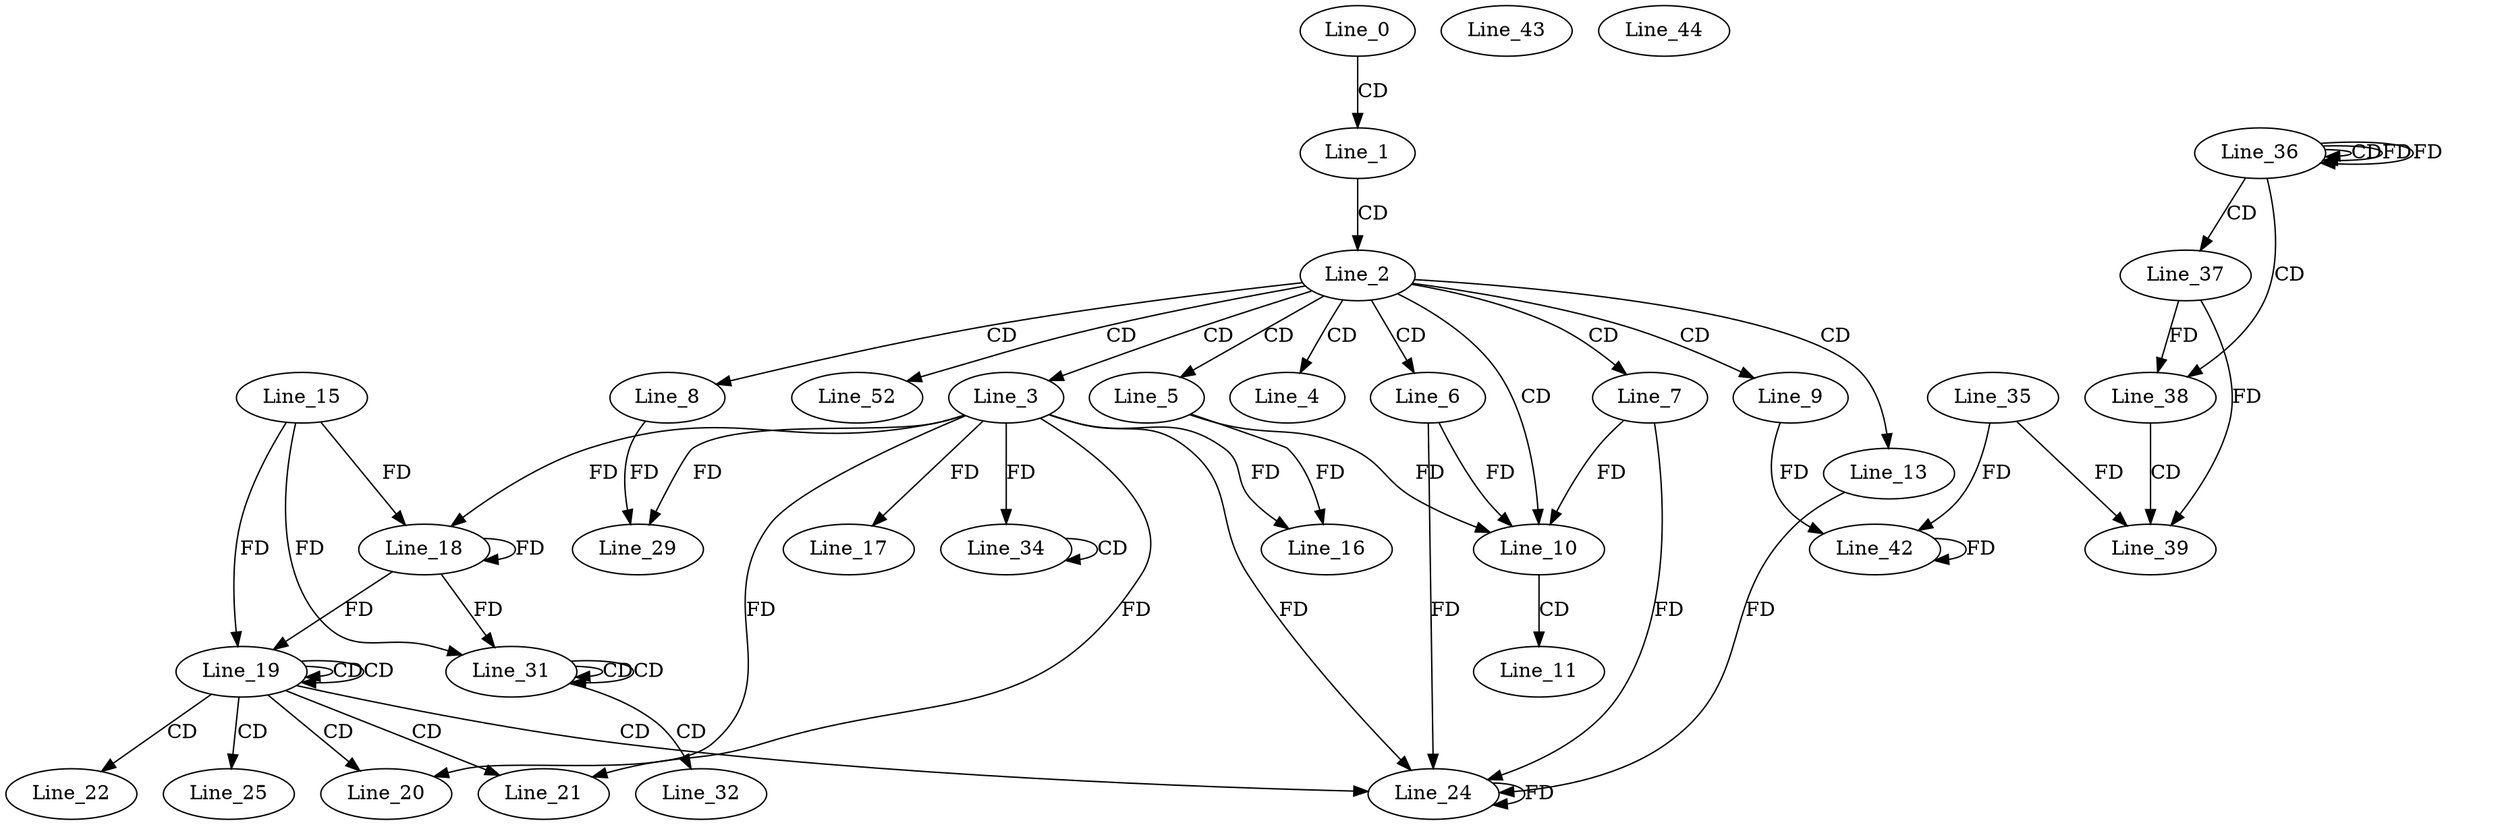 digraph G {
  Line_0;
  Line_1;
  Line_2;
  Line_3;
  Line_4;
  Line_4;
  Line_5;
  Line_6;
  Line_7;
  Line_8;
  Line_9;
  Line_10;
  Line_10;
  Line_10;
  Line_10;
  Line_11;
  Line_13;
  Line_16;
  Line_17;
  Line_15;
  Line_18;
  Line_18;
  Line_19;
  Line_19;
  Line_19;
  Line_20;
  Line_21;
  Line_22;
  Line_24;
  Line_24;
  Line_25;
  Line_29;
  Line_31;
  Line_31;
  Line_31;
  Line_32;
  Line_34;
  Line_34;
  Line_36;
  Line_36;
  Line_36;
  Line_37;
  Line_38;
  Line_38;
  Line_39;
  Line_35;
  Line_39;
  Line_42;
  Line_42;
  Line_43;
  Line_44;
  Line_52;
  Line_0 -> Line_1 [ label="CD" ];
  Line_1 -> Line_2 [ label="CD" ];
  Line_2 -> Line_3 [ label="CD" ];
  Line_2 -> Line_4 [ label="CD" ];
  Line_2 -> Line_5 [ label="CD" ];
  Line_2 -> Line_6 [ label="CD" ];
  Line_2 -> Line_7 [ label="CD" ];
  Line_2 -> Line_8 [ label="CD" ];
  Line_2 -> Line_9 [ label="CD" ];
  Line_2 -> Line_10 [ label="CD" ];
  Line_5 -> Line_10 [ label="FD" ];
  Line_6 -> Line_10 [ label="FD" ];
  Line_7 -> Line_10 [ label="FD" ];
  Line_10 -> Line_11 [ label="CD" ];
  Line_2 -> Line_13 [ label="CD" ];
  Line_3 -> Line_16 [ label="FD" ];
  Line_5 -> Line_16 [ label="FD" ];
  Line_3 -> Line_17 [ label="FD" ];
  Line_15 -> Line_18 [ label="FD" ];
  Line_18 -> Line_18 [ label="FD" ];
  Line_3 -> Line_18 [ label="FD" ];
  Line_19 -> Line_19 [ label="CD" ];
  Line_19 -> Line_19 [ label="CD" ];
  Line_15 -> Line_19 [ label="FD" ];
  Line_18 -> Line_19 [ label="FD" ];
  Line_19 -> Line_20 [ label="CD" ];
  Line_3 -> Line_20 [ label="FD" ];
  Line_19 -> Line_21 [ label="CD" ];
  Line_3 -> Line_21 [ label="FD" ];
  Line_19 -> Line_22 [ label="CD" ];
  Line_19 -> Line_24 [ label="CD" ];
  Line_13 -> Line_24 [ label="FD" ];
  Line_24 -> Line_24 [ label="FD" ];
  Line_3 -> Line_24 [ label="FD" ];
  Line_6 -> Line_24 [ label="FD" ];
  Line_7 -> Line_24 [ label="FD" ];
  Line_19 -> Line_25 [ label="CD" ];
  Line_3 -> Line_29 [ label="FD" ];
  Line_8 -> Line_29 [ label="FD" ];
  Line_31 -> Line_31 [ label="CD" ];
  Line_31 -> Line_31 [ label="CD" ];
  Line_15 -> Line_31 [ label="FD" ];
  Line_18 -> Line_31 [ label="FD" ];
  Line_31 -> Line_32 [ label="CD" ];
  Line_34 -> Line_34 [ label="CD" ];
  Line_3 -> Line_34 [ label="FD" ];
  Line_36 -> Line_36 [ label="CD" ];
  Line_36 -> Line_36 [ label="FD" ];
  Line_36 -> Line_37 [ label="CD" ];
  Line_36 -> Line_38 [ label="CD" ];
  Line_37 -> Line_38 [ label="FD" ];
  Line_38 -> Line_39 [ label="CD" ];
  Line_35 -> Line_39 [ label="FD" ];
  Line_37 -> Line_39 [ label="FD" ];
  Line_9 -> Line_42 [ label="FD" ];
  Line_42 -> Line_42 [ label="FD" ];
  Line_35 -> Line_42 [ label="FD" ];
  Line_2 -> Line_52 [ label="CD" ];
  Line_36 -> Line_36 [ label="FD" ];
}
